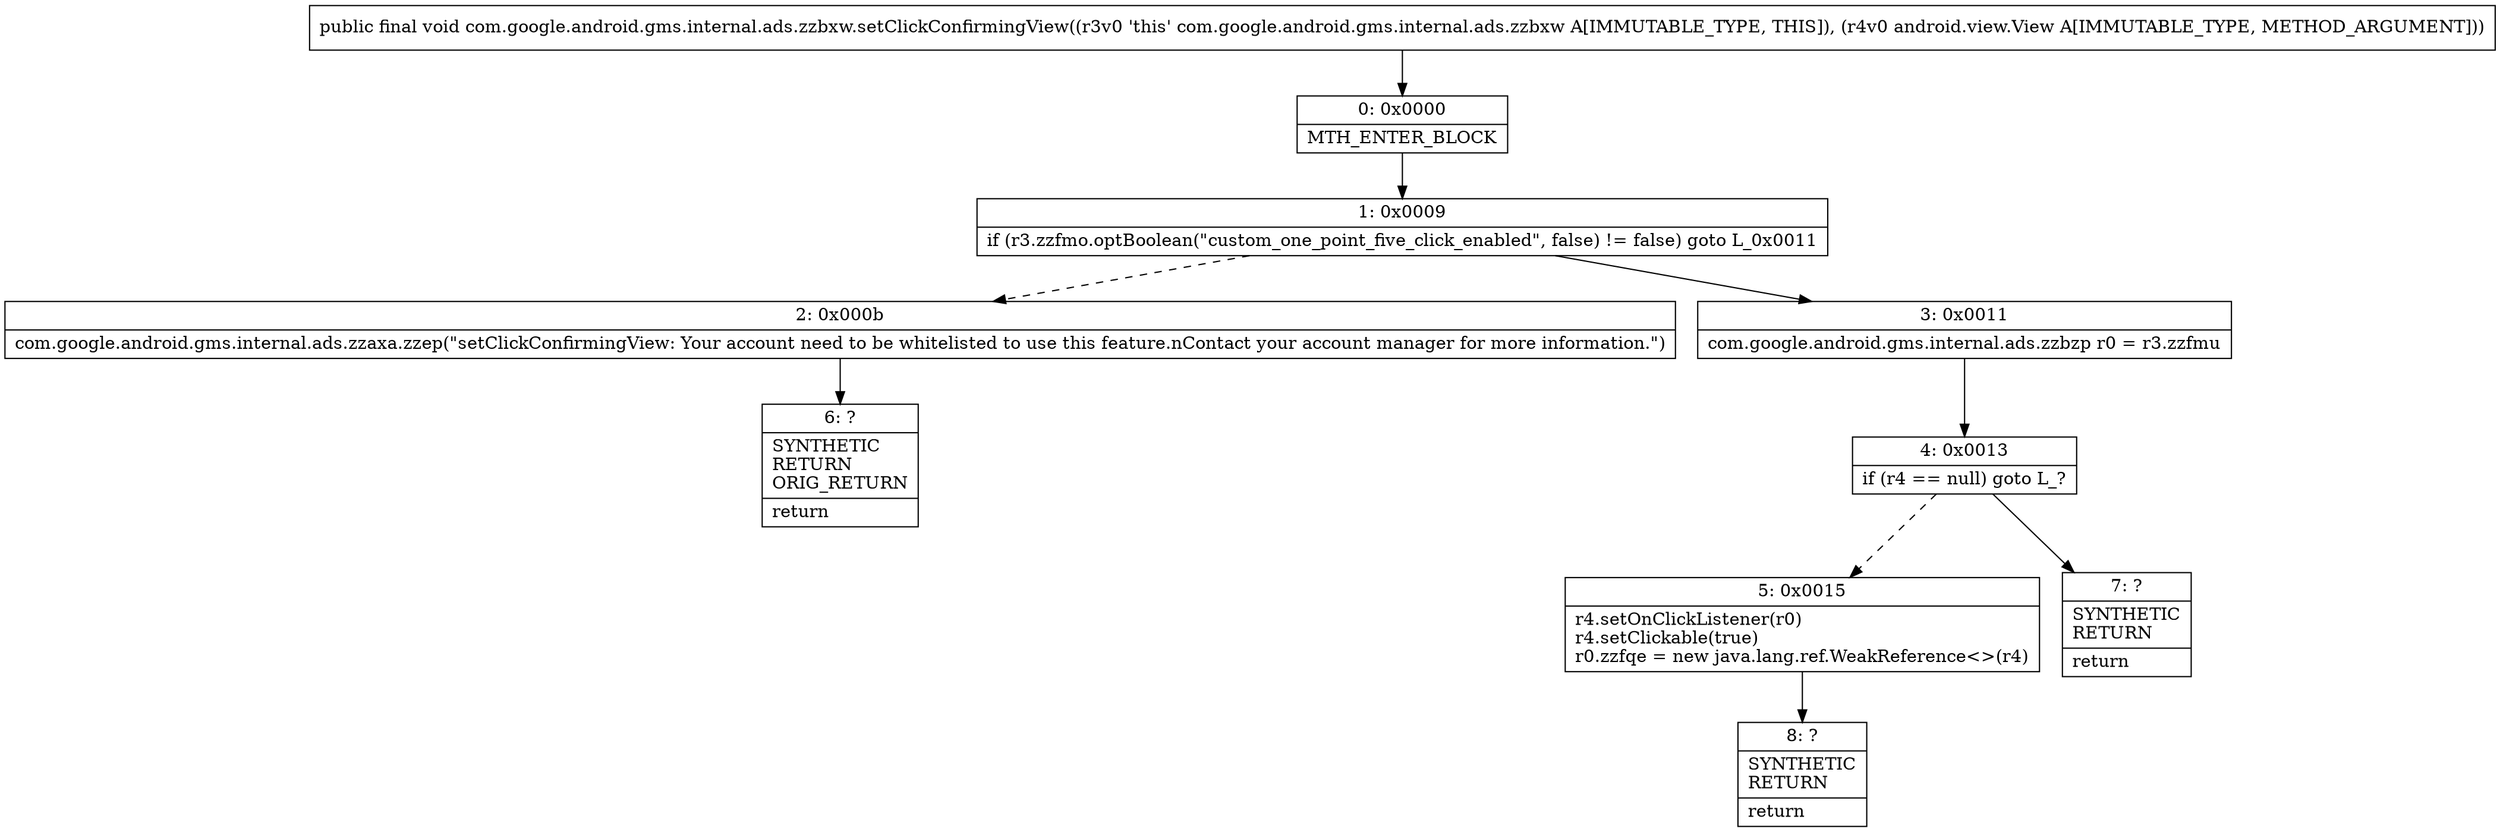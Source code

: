 digraph "CFG forcom.google.android.gms.internal.ads.zzbxw.setClickConfirmingView(Landroid\/view\/View;)V" {
Node_0 [shape=record,label="{0\:\ 0x0000|MTH_ENTER_BLOCK\l}"];
Node_1 [shape=record,label="{1\:\ 0x0009|if (r3.zzfmo.optBoolean(\"custom_one_point_five_click_enabled\", false) != false) goto L_0x0011\l}"];
Node_2 [shape=record,label="{2\:\ 0x000b|com.google.android.gms.internal.ads.zzaxa.zzep(\"setClickConfirmingView: Your account need to be whitelisted to use this feature.nContact your account manager for more information.\")\l}"];
Node_3 [shape=record,label="{3\:\ 0x0011|com.google.android.gms.internal.ads.zzbzp r0 = r3.zzfmu\l}"];
Node_4 [shape=record,label="{4\:\ 0x0013|if (r4 == null) goto L_?\l}"];
Node_5 [shape=record,label="{5\:\ 0x0015|r4.setOnClickListener(r0)\lr4.setClickable(true)\lr0.zzfqe = new java.lang.ref.WeakReference\<\>(r4)\l}"];
Node_6 [shape=record,label="{6\:\ ?|SYNTHETIC\lRETURN\lORIG_RETURN\l|return\l}"];
Node_7 [shape=record,label="{7\:\ ?|SYNTHETIC\lRETURN\l|return\l}"];
Node_8 [shape=record,label="{8\:\ ?|SYNTHETIC\lRETURN\l|return\l}"];
MethodNode[shape=record,label="{public final void com.google.android.gms.internal.ads.zzbxw.setClickConfirmingView((r3v0 'this' com.google.android.gms.internal.ads.zzbxw A[IMMUTABLE_TYPE, THIS]), (r4v0 android.view.View A[IMMUTABLE_TYPE, METHOD_ARGUMENT])) }"];
MethodNode -> Node_0;
Node_0 -> Node_1;
Node_1 -> Node_2[style=dashed];
Node_1 -> Node_3;
Node_2 -> Node_6;
Node_3 -> Node_4;
Node_4 -> Node_5[style=dashed];
Node_4 -> Node_7;
Node_5 -> Node_8;
}

